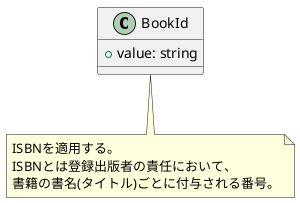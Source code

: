 @startuml BookId

class "BookId" as BookId {
    + value: string
}

note bottom of BookId
    ISBNを適用する。
    ISBNとは登録出版者の責任において、
    書籍の書名(タイトル)ごとに付与される番号。
end note

@enduml